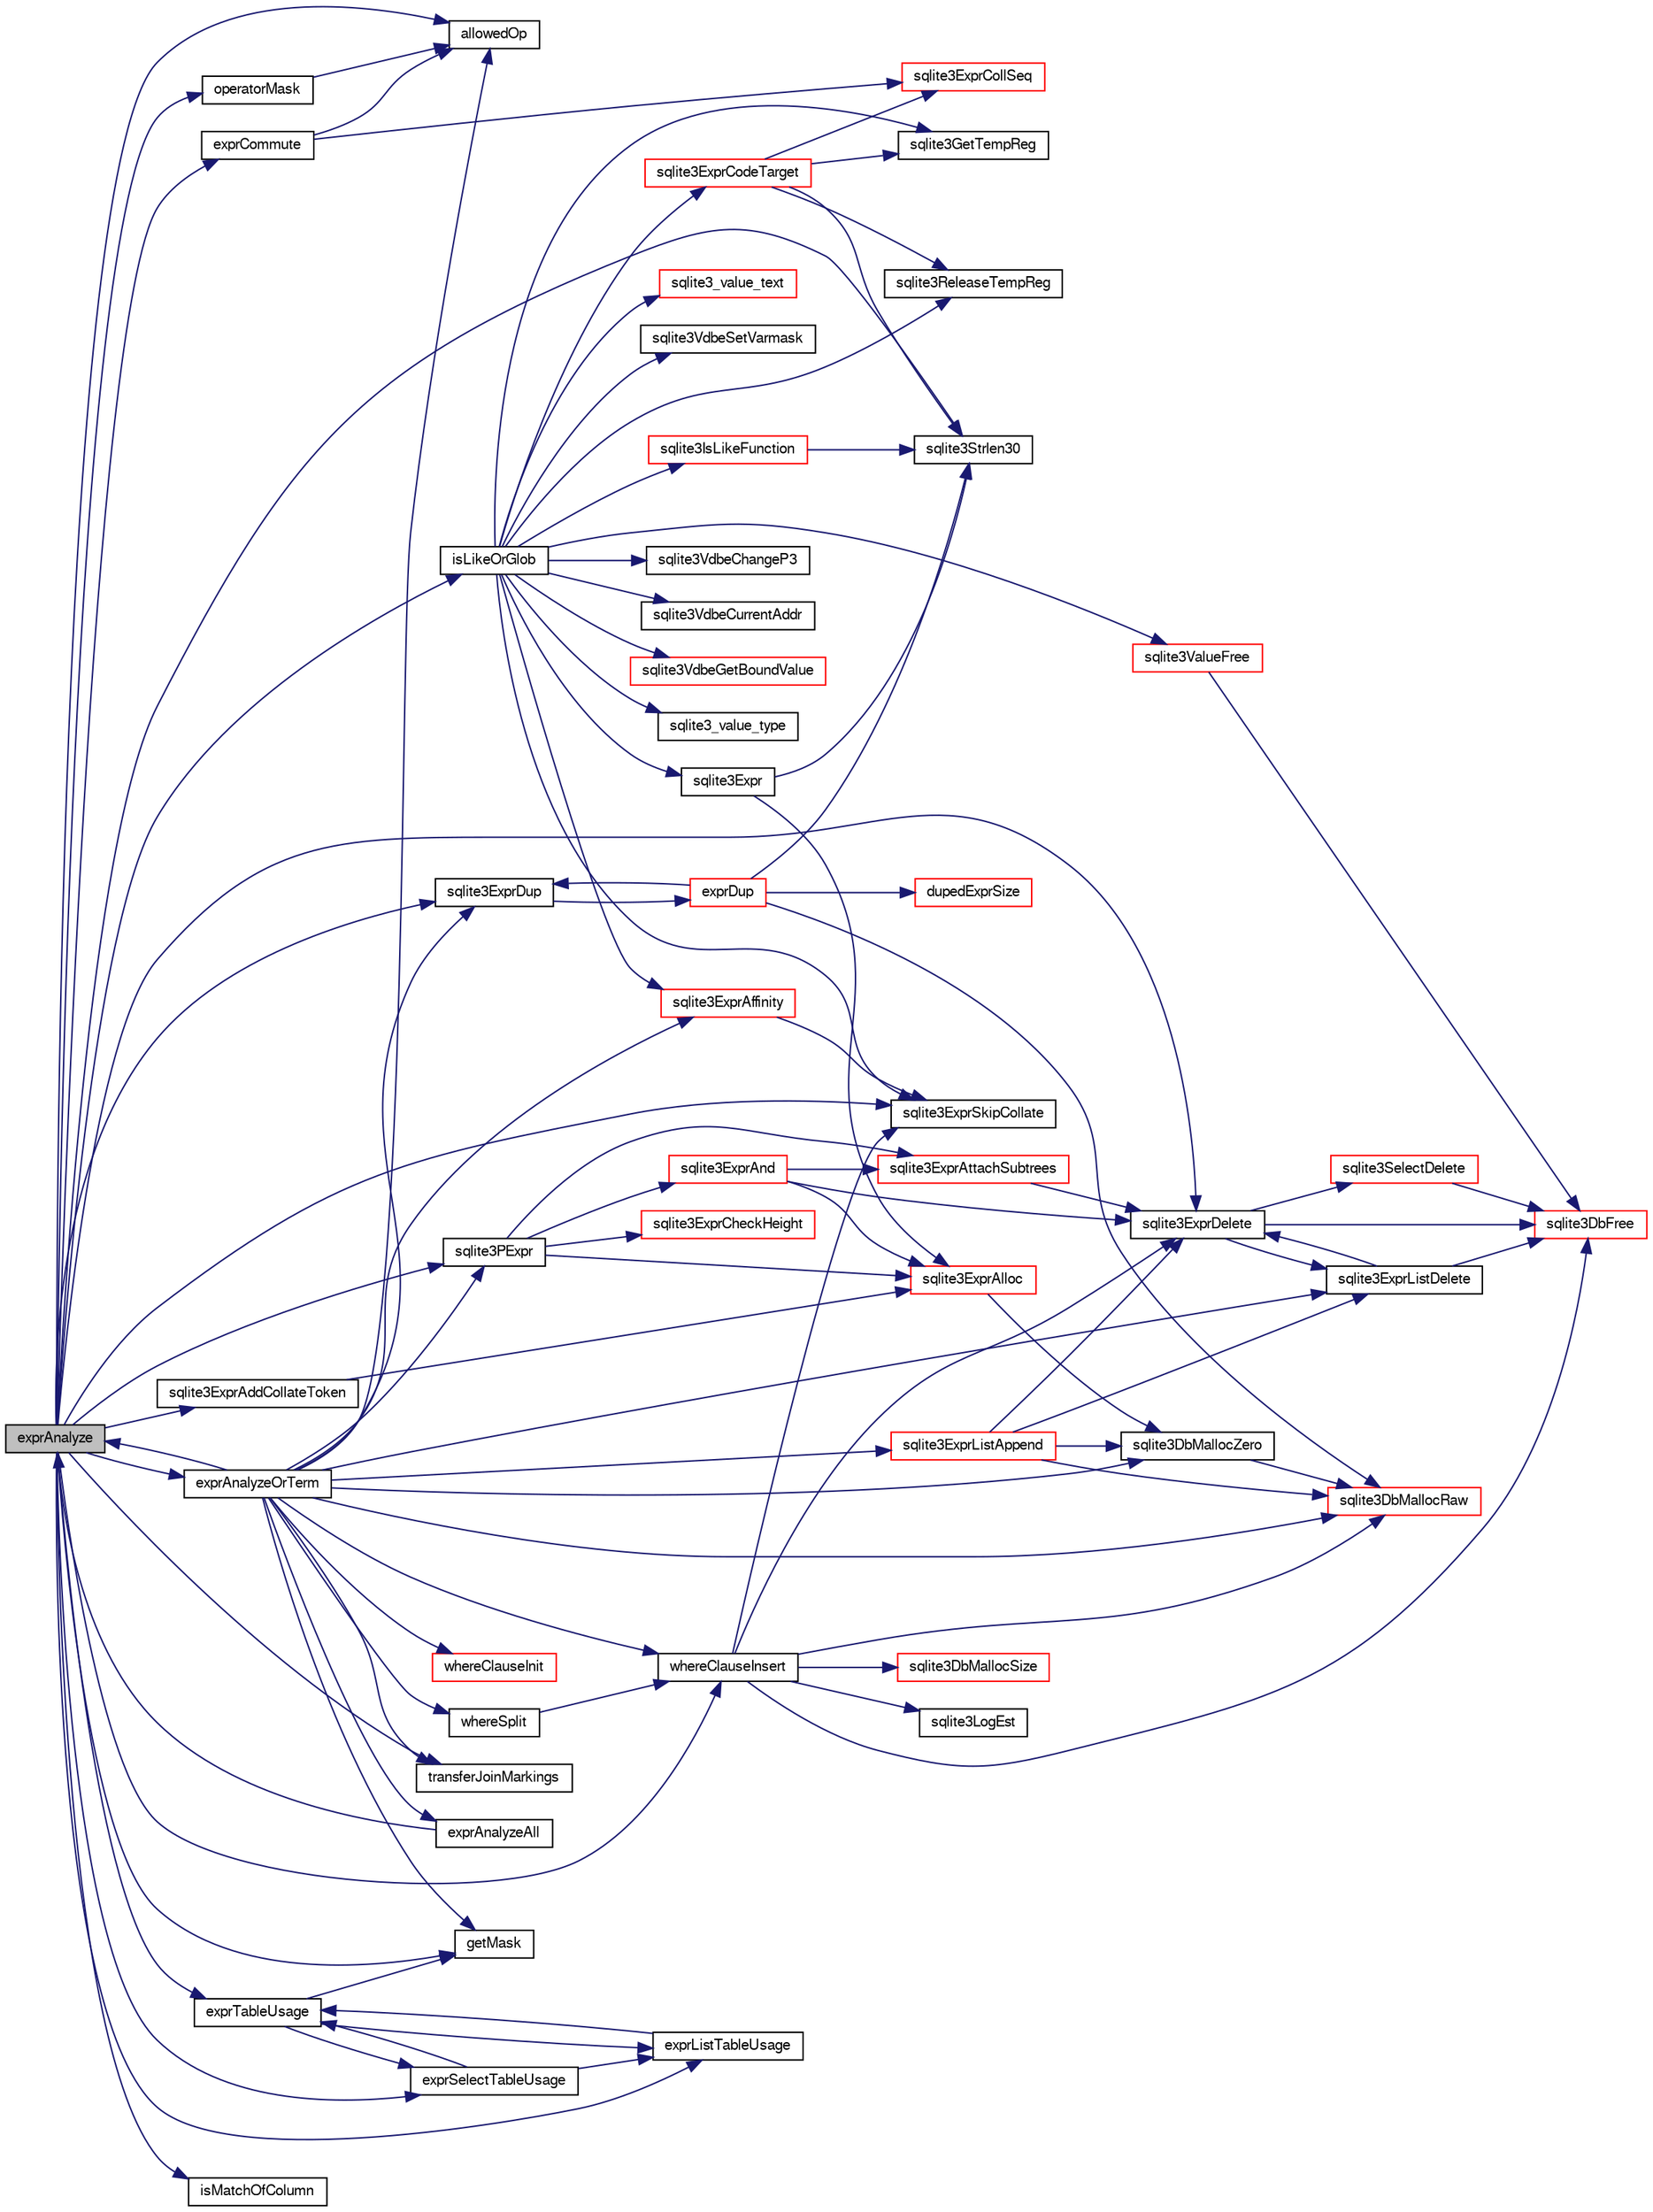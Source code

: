 digraph "exprAnalyze"
{
  edge [fontname="FreeSans",fontsize="10",labelfontname="FreeSans",labelfontsize="10"];
  node [fontname="FreeSans",fontsize="10",shape=record];
  rankdir="LR";
  Node100477 [label="exprAnalyze",height=0.2,width=0.4,color="black", fillcolor="grey75", style="filled", fontcolor="black"];
  Node100477 -> Node100478 [color="midnightblue",fontsize="10",style="solid",fontname="FreeSans"];
  Node100478 [label="exprTableUsage",height=0.2,width=0.4,color="black", fillcolor="white", style="filled",URL="$sqlite3_8c.html#adc74a03d7e143fc3158a9f530fa35919"];
  Node100478 -> Node100479 [color="midnightblue",fontsize="10",style="solid",fontname="FreeSans"];
  Node100479 [label="getMask",height=0.2,width=0.4,color="black", fillcolor="white", style="filled",URL="$sqlite3_8c.html#aff9554a4790fc9c0b4f80378505c45dc"];
  Node100478 -> Node100480 [color="midnightblue",fontsize="10",style="solid",fontname="FreeSans"];
  Node100480 [label="exprSelectTableUsage",height=0.2,width=0.4,color="black", fillcolor="white", style="filled",URL="$sqlite3_8c.html#af22cb4832e9eabf75dd8e07e6f9221a8"];
  Node100480 -> Node100481 [color="midnightblue",fontsize="10",style="solid",fontname="FreeSans"];
  Node100481 [label="exprListTableUsage",height=0.2,width=0.4,color="black", fillcolor="white", style="filled",URL="$sqlite3_8c.html#a99dd0f7db0b58d62b2983f95a0dee071"];
  Node100481 -> Node100478 [color="midnightblue",fontsize="10",style="solid",fontname="FreeSans"];
  Node100480 -> Node100478 [color="midnightblue",fontsize="10",style="solid",fontname="FreeSans"];
  Node100478 -> Node100481 [color="midnightblue",fontsize="10",style="solid",fontname="FreeSans"];
  Node100477 -> Node100480 [color="midnightblue",fontsize="10",style="solid",fontname="FreeSans"];
  Node100477 -> Node100481 [color="midnightblue",fontsize="10",style="solid",fontname="FreeSans"];
  Node100477 -> Node100479 [color="midnightblue",fontsize="10",style="solid",fontname="FreeSans"];
  Node100477 -> Node100482 [color="midnightblue",fontsize="10",style="solid",fontname="FreeSans"];
  Node100482 [label="allowedOp",height=0.2,width=0.4,color="black", fillcolor="white", style="filled",URL="$sqlite3_8c.html#a9cb0a678e7e89071cde7e9ad6a5b6aef"];
  Node100477 -> Node100483 [color="midnightblue",fontsize="10",style="solid",fontname="FreeSans"];
  Node100483 [label="sqlite3ExprSkipCollate",height=0.2,width=0.4,color="black", fillcolor="white", style="filled",URL="$sqlite3_8c.html#a91b59896d4e3534de7c33940dca8537c"];
  Node100477 -> Node100484 [color="midnightblue",fontsize="10",style="solid",fontname="FreeSans"];
  Node100484 [label="operatorMask",height=0.2,width=0.4,color="black", fillcolor="white", style="filled",URL="$sqlite3_8c.html#a2c4d9f851b9a7492b6a009c12fd78ba3"];
  Node100484 -> Node100482 [color="midnightblue",fontsize="10",style="solid",fontname="FreeSans"];
  Node100477 -> Node100485 [color="midnightblue",fontsize="10",style="solid",fontname="FreeSans"];
  Node100485 [label="sqlite3ExprDup",height=0.2,width=0.4,color="black", fillcolor="white", style="filled",URL="$sqlite3_8c.html#a509095508224c9f99698d86205234209"];
  Node100485 -> Node100486 [color="midnightblue",fontsize="10",style="solid",fontname="FreeSans"];
  Node100486 [label="exprDup",height=0.2,width=0.4,color="red", fillcolor="white", style="filled",URL="$sqlite3_8c.html#a89f473c64253ae0a76749f543466a05a"];
  Node100486 -> Node100487 [color="midnightblue",fontsize="10",style="solid",fontname="FreeSans"];
  Node100487 [label="sqlite3DbMallocRaw",height=0.2,width=0.4,color="red", fillcolor="white", style="filled",URL="$sqlite3_8c.html#abbe8be0cf7175e11ddc3e2218fad924e"];
  Node100486 -> Node100499 [color="midnightblue",fontsize="10",style="solid",fontname="FreeSans"];
  Node100499 [label="dupedExprSize",height=0.2,width=0.4,color="red", fillcolor="white", style="filled",URL="$sqlite3_8c.html#a9c79c04ad08e45cf19c143c6de3b634c"];
  Node100486 -> Node100502 [color="midnightblue",fontsize="10",style="solid",fontname="FreeSans"];
  Node100502 [label="sqlite3Strlen30",height=0.2,width=0.4,color="black", fillcolor="white", style="filled",URL="$sqlite3_8c.html#a3dcd80ba41f1a308193dee74857b62a7"];
  Node100486 -> Node100485 [color="midnightblue",fontsize="10",style="solid",fontname="FreeSans"];
  Node100477 -> Node100516 [color="midnightblue",fontsize="10",style="solid",fontname="FreeSans"];
  Node100516 [label="sqlite3ExprDelete",height=0.2,width=0.4,color="black", fillcolor="white", style="filled",URL="$sqlite3_8c.html#ae4e21ab5918e0428fbaa9e615dceb309"];
  Node100516 -> Node100506 [color="midnightblue",fontsize="10",style="solid",fontname="FreeSans"];
  Node100506 [label="sqlite3DbFree",height=0.2,width=0.4,color="red", fillcolor="white", style="filled",URL="$sqlite3_8c.html#ac70ab821a6607b4a1b909582dc37a069"];
  Node100516 -> Node100517 [color="midnightblue",fontsize="10",style="solid",fontname="FreeSans"];
  Node100517 [label="sqlite3SelectDelete",height=0.2,width=0.4,color="red", fillcolor="white", style="filled",URL="$sqlite3_8c.html#a0f56959f0acac85496744f0d068854a0"];
  Node100517 -> Node100506 [color="midnightblue",fontsize="10",style="solid",fontname="FreeSans"];
  Node100516 -> Node100519 [color="midnightblue",fontsize="10",style="solid",fontname="FreeSans"];
  Node100519 [label="sqlite3ExprListDelete",height=0.2,width=0.4,color="black", fillcolor="white", style="filled",URL="$sqlite3_8c.html#ae9cd46eac81e86a04ed8c09b99fc3c10"];
  Node100519 -> Node100516 [color="midnightblue",fontsize="10",style="solid",fontname="FreeSans"];
  Node100519 -> Node100506 [color="midnightblue",fontsize="10",style="solid",fontname="FreeSans"];
  Node100477 -> Node101450 [color="midnightblue",fontsize="10",style="solid",fontname="FreeSans"];
  Node101450 [label="whereClauseInsert",height=0.2,width=0.4,color="black", fillcolor="white", style="filled",URL="$sqlite3_8c.html#a041437b48ab90370901a024e385193da"];
  Node101450 -> Node100487 [color="midnightblue",fontsize="10",style="solid",fontname="FreeSans"];
  Node101450 -> Node100516 [color="midnightblue",fontsize="10",style="solid",fontname="FreeSans"];
  Node101450 -> Node100506 [color="midnightblue",fontsize="10",style="solid",fontname="FreeSans"];
  Node101450 -> Node100508 [color="midnightblue",fontsize="10",style="solid",fontname="FreeSans"];
  Node100508 [label="sqlite3DbMallocSize",height=0.2,width=0.4,color="red", fillcolor="white", style="filled",URL="$sqlite3_8c.html#aa397e5a8a03495203a0767abf0a71f86"];
  Node101450 -> Node101362 [color="midnightblue",fontsize="10",style="solid",fontname="FreeSans"];
  Node101362 [label="sqlite3LogEst",height=0.2,width=0.4,color="black", fillcolor="white", style="filled",URL="$sqlite3_8c.html#a14c7d015bfd3d4a869739b9e6139c84f"];
  Node101450 -> Node100483 [color="midnightblue",fontsize="10",style="solid",fontname="FreeSans"];
  Node100477 -> Node101451 [color="midnightblue",fontsize="10",style="solid",fontname="FreeSans"];
  Node101451 [label="exprCommute",height=0.2,width=0.4,color="black", fillcolor="white", style="filled",URL="$sqlite3_8c.html#ab6bc22735005ef5fc9bd51cd269f54be"];
  Node101451 -> Node100482 [color="midnightblue",fontsize="10",style="solid",fontname="FreeSans"];
  Node101451 -> Node101452 [color="midnightblue",fontsize="10",style="solid",fontname="FreeSans"];
  Node101452 [label="sqlite3ExprCollSeq",height=0.2,width=0.4,color="red", fillcolor="white", style="filled",URL="$sqlite3_8c.html#af36e271ed5ce13d4f2d088a766529574"];
  Node100477 -> Node101459 [color="midnightblue",fontsize="10",style="solid",fontname="FreeSans"];
  Node101459 [label="sqlite3PExpr",height=0.2,width=0.4,color="black", fillcolor="white", style="filled",URL="$sqlite3_8c.html#a56670a96a4ad8449466fea3449f71c57"];
  Node101459 -> Node101460 [color="midnightblue",fontsize="10",style="solid",fontname="FreeSans"];
  Node101460 [label="sqlite3ExprAnd",height=0.2,width=0.4,color="red", fillcolor="white", style="filled",URL="$sqlite3_8c.html#adb7ce3f2fe4bc4cb22dbb82aed2b6c32"];
  Node101460 -> Node100516 [color="midnightblue",fontsize="10",style="solid",fontname="FreeSans"];
  Node101460 -> Node101463 [color="midnightblue",fontsize="10",style="solid",fontname="FreeSans"];
  Node101463 [label="sqlite3ExprAlloc",height=0.2,width=0.4,color="red", fillcolor="white", style="filled",URL="$sqlite3_8c.html#a7f1c54604acd48617bd41d26f5db776d"];
  Node101463 -> Node100515 [color="midnightblue",fontsize="10",style="solid",fontname="FreeSans"];
  Node100515 [label="sqlite3DbMallocZero",height=0.2,width=0.4,color="black", fillcolor="white", style="filled",URL="$sqlite3_8c.html#a49cfebac9d6067a03442c92af73f33e4"];
  Node100515 -> Node100487 [color="midnightblue",fontsize="10",style="solid",fontname="FreeSans"];
  Node101460 -> Node101464 [color="midnightblue",fontsize="10",style="solid",fontname="FreeSans"];
  Node101464 [label="sqlite3ExprAttachSubtrees",height=0.2,width=0.4,color="red", fillcolor="white", style="filled",URL="$sqlite3_8c.html#a74aac72e6029e25c0d4505a4cc4020c6"];
  Node101464 -> Node100516 [color="midnightblue",fontsize="10",style="solid",fontname="FreeSans"];
  Node101459 -> Node101463 [color="midnightblue",fontsize="10",style="solid",fontname="FreeSans"];
  Node101459 -> Node101464 [color="midnightblue",fontsize="10",style="solid",fontname="FreeSans"];
  Node101459 -> Node101469 [color="midnightblue",fontsize="10",style="solid",fontname="FreeSans"];
  Node101469 [label="sqlite3ExprCheckHeight",height=0.2,width=0.4,color="red", fillcolor="white", style="filled",URL="$sqlite3_8c.html#ab208260635507bd7a5c58b612db514f2"];
  Node100477 -> Node101470 [color="midnightblue",fontsize="10",style="solid",fontname="FreeSans"];
  Node101470 [label="transferJoinMarkings",height=0.2,width=0.4,color="black", fillcolor="white", style="filled",URL="$sqlite3_8c.html#a47436cb058c53d38e19c4169f1e9c0d3"];
  Node100477 -> Node101471 [color="midnightblue",fontsize="10",style="solid",fontname="FreeSans"];
  Node101471 [label="exprAnalyzeOrTerm",height=0.2,width=0.4,color="black", fillcolor="white", style="filled",URL="$sqlite3_8c.html#ab95cabd8b51cb2291b5bef0c4a3776d2"];
  Node101471 -> Node100515 [color="midnightblue",fontsize="10",style="solid",fontname="FreeSans"];
  Node101471 -> Node101472 [color="midnightblue",fontsize="10",style="solid",fontname="FreeSans"];
  Node101472 [label="whereClauseInit",height=0.2,width=0.4,color="red", fillcolor="white", style="filled",URL="$sqlite3_8c.html#a358affe6a340c15381df04b3c867237f"];
  Node101471 -> Node101476 [color="midnightblue",fontsize="10",style="solid",fontname="FreeSans"];
  Node101476 [label="whereSplit",height=0.2,width=0.4,color="black", fillcolor="white", style="filled",URL="$sqlite3_8c.html#acd382388576f55257b3ef1501d6f7f84"];
  Node101476 -> Node101450 [color="midnightblue",fontsize="10",style="solid",fontname="FreeSans"];
  Node101471 -> Node101477 [color="midnightblue",fontsize="10",style="solid",fontname="FreeSans"];
  Node101477 [label="exprAnalyzeAll",height=0.2,width=0.4,color="black", fillcolor="white", style="filled",URL="$sqlite3_8c.html#a2e7a957af98e240fa68e34d6ff639437"];
  Node101477 -> Node100477 [color="midnightblue",fontsize="10",style="solid",fontname="FreeSans"];
  Node101471 -> Node100487 [color="midnightblue",fontsize="10",style="solid",fontname="FreeSans"];
  Node101471 -> Node100482 [color="midnightblue",fontsize="10",style="solid",fontname="FreeSans"];
  Node101471 -> Node100479 [color="midnightblue",fontsize="10",style="solid",fontname="FreeSans"];
  Node101471 -> Node101478 [color="midnightblue",fontsize="10",style="solid",fontname="FreeSans"];
  Node101478 [label="sqlite3ExprAffinity",height=0.2,width=0.4,color="red", fillcolor="white", style="filled",URL="$sqlite3_8c.html#aca6a667380b05650f917422118d8b7d3"];
  Node101478 -> Node100483 [color="midnightblue",fontsize="10",style="solid",fontname="FreeSans"];
  Node101471 -> Node100485 [color="midnightblue",fontsize="10",style="solid",fontname="FreeSans"];
  Node101471 -> Node101480 [color="midnightblue",fontsize="10",style="solid",fontname="FreeSans"];
  Node101480 [label="sqlite3ExprListAppend",height=0.2,width=0.4,color="red", fillcolor="white", style="filled",URL="$sqlite3_8c.html#a2c227f0b97e0e31b120c702fae2b7409"];
  Node101480 -> Node100515 [color="midnightblue",fontsize="10",style="solid",fontname="FreeSans"];
  Node101480 -> Node100487 [color="midnightblue",fontsize="10",style="solid",fontname="FreeSans"];
  Node101480 -> Node100516 [color="midnightblue",fontsize="10",style="solid",fontname="FreeSans"];
  Node101480 -> Node100519 [color="midnightblue",fontsize="10",style="solid",fontname="FreeSans"];
  Node101471 -> Node101459 [color="midnightblue",fontsize="10",style="solid",fontname="FreeSans"];
  Node101471 -> Node101470 [color="midnightblue",fontsize="10",style="solid",fontname="FreeSans"];
  Node101471 -> Node101450 [color="midnightblue",fontsize="10",style="solid",fontname="FreeSans"];
  Node101471 -> Node100477 [color="midnightblue",fontsize="10",style="solid",fontname="FreeSans"];
  Node101471 -> Node100519 [color="midnightblue",fontsize="10",style="solid",fontname="FreeSans"];
  Node100477 -> Node101481 [color="midnightblue",fontsize="10",style="solid",fontname="FreeSans"];
  Node101481 [label="isLikeOrGlob",height=0.2,width=0.4,color="black", fillcolor="white", style="filled",URL="$sqlite3_8c.html#a6c38e495198bf8976f68d1a6ebd74a50"];
  Node101481 -> Node101482 [color="midnightblue",fontsize="10",style="solid",fontname="FreeSans"];
  Node101482 [label="sqlite3IsLikeFunction",height=0.2,width=0.4,color="red", fillcolor="white", style="filled",URL="$sqlite3_8c.html#a8f103fddc426dd932ea9d796e3e9a4c7"];
  Node101482 -> Node100502 [color="midnightblue",fontsize="10",style="solid",fontname="FreeSans"];
  Node101481 -> Node101478 [color="midnightblue",fontsize="10",style="solid",fontname="FreeSans"];
  Node101481 -> Node100483 [color="midnightblue",fontsize="10",style="solid",fontname="FreeSans"];
  Node101481 -> Node101485 [color="midnightblue",fontsize="10",style="solid",fontname="FreeSans"];
  Node101485 [label="sqlite3VdbeGetBoundValue",height=0.2,width=0.4,color="red", fillcolor="white", style="filled",URL="$sqlite3_8c.html#a4a816e353a950be4e752c157eb7437b5"];
  Node101481 -> Node100600 [color="midnightblue",fontsize="10",style="solid",fontname="FreeSans"];
  Node100600 [label="sqlite3_value_type",height=0.2,width=0.4,color="black", fillcolor="white", style="filled",URL="$sqlite3_8c.html#ac5e91a982065a1ab220a43bbd18cfa60"];
  Node101481 -> Node100601 [color="midnightblue",fontsize="10",style="solid",fontname="FreeSans"];
  Node100601 [label="sqlite3_value_text",height=0.2,width=0.4,color="red", fillcolor="white", style="filled",URL="$sqlite3_8c.html#aef2ace3239e6dd59c74110faa70f8171"];
  Node101481 -> Node101486 [color="midnightblue",fontsize="10",style="solid",fontname="FreeSans"];
  Node101486 [label="sqlite3VdbeSetVarmask",height=0.2,width=0.4,color="black", fillcolor="white", style="filled",URL="$sqlite3_8c.html#acea0d8371216f276fe67c1b5ef24f3d7"];
  Node101481 -> Node101487 [color="midnightblue",fontsize="10",style="solid",fontname="FreeSans"];
  Node101487 [label="sqlite3Expr",height=0.2,width=0.4,color="black", fillcolor="white", style="filled",URL="$sqlite3_8c.html#a790d28ff2bd0d13725c692e0c4ed7105"];
  Node101487 -> Node100502 [color="midnightblue",fontsize="10",style="solid",fontname="FreeSans"];
  Node101487 -> Node101463 [color="midnightblue",fontsize="10",style="solid",fontname="FreeSans"];
  Node101481 -> Node101488 [color="midnightblue",fontsize="10",style="solid",fontname="FreeSans"];
  Node101488 [label="sqlite3GetTempReg",height=0.2,width=0.4,color="black", fillcolor="white", style="filled",URL="$sqlite3_8c.html#ab58586b4abaefcc5df42af9d1e84d8fb"];
  Node101481 -> Node101489 [color="midnightblue",fontsize="10",style="solid",fontname="FreeSans"];
  Node101489 [label="sqlite3ExprCodeTarget",height=0.2,width=0.4,color="red", fillcolor="white", style="filled",URL="$sqlite3_8c.html#a4f308397a0a3ed299ed31aaa1ae2a293"];
  Node101489 -> Node100502 [color="midnightblue",fontsize="10",style="solid",fontname="FreeSans"];
  Node101489 -> Node101452 [color="midnightblue",fontsize="10",style="solid",fontname="FreeSans"];
  Node101489 -> Node101488 [color="midnightblue",fontsize="10",style="solid",fontname="FreeSans"];
  Node101489 -> Node101531 [color="midnightblue",fontsize="10",style="solid",fontname="FreeSans"];
  Node101531 [label="sqlite3ReleaseTempReg",height=0.2,width=0.4,color="black", fillcolor="white", style="filled",URL="$sqlite3_8c.html#a48d55dce63ac590c3b0fc464abb67ad7"];
  Node101481 -> Node101750 [color="midnightblue",fontsize="10",style="solid",fontname="FreeSans"];
  Node101750 [label="sqlite3VdbeChangeP3",height=0.2,width=0.4,color="black", fillcolor="white", style="filled",URL="$sqlite3_8c.html#a1f16b587957a9ed7564597e58e81a9e9"];
  Node101481 -> Node101628 [color="midnightblue",fontsize="10",style="solid",fontname="FreeSans"];
  Node101628 [label="sqlite3VdbeCurrentAddr",height=0.2,width=0.4,color="black", fillcolor="white", style="filled",URL="$sqlite3_8c.html#a5e2bf0933a091bdfd7f0acd86a894889"];
  Node101481 -> Node101531 [color="midnightblue",fontsize="10",style="solid",fontname="FreeSans"];
  Node101481 -> Node100838 [color="midnightblue",fontsize="10",style="solid",fontname="FreeSans"];
  Node100838 [label="sqlite3ValueFree",height=0.2,width=0.4,color="red", fillcolor="white", style="filled",URL="$sqlite3_8c.html#afeed84c3f344a833d15c7209265dc520"];
  Node100838 -> Node100506 [color="midnightblue",fontsize="10",style="solid",fontname="FreeSans"];
  Node100477 -> Node100502 [color="midnightblue",fontsize="10",style="solid",fontname="FreeSans"];
  Node100477 -> Node101604 [color="midnightblue",fontsize="10",style="solid",fontname="FreeSans"];
  Node101604 [label="sqlite3ExprAddCollateToken",height=0.2,width=0.4,color="black", fillcolor="white", style="filled",URL="$sqlite3_8c.html#a78ef60a4dbac9c172ee8130d7d497935"];
  Node101604 -> Node101463 [color="midnightblue",fontsize="10",style="solid",fontname="FreeSans"];
  Node100477 -> Node101751 [color="midnightblue",fontsize="10",style="solid",fontname="FreeSans"];
  Node101751 [label="isMatchOfColumn",height=0.2,width=0.4,color="black", fillcolor="white", style="filled",URL="$sqlite3_8c.html#aca81ee8f18d68ba146e343c7b49152a3"];
}
